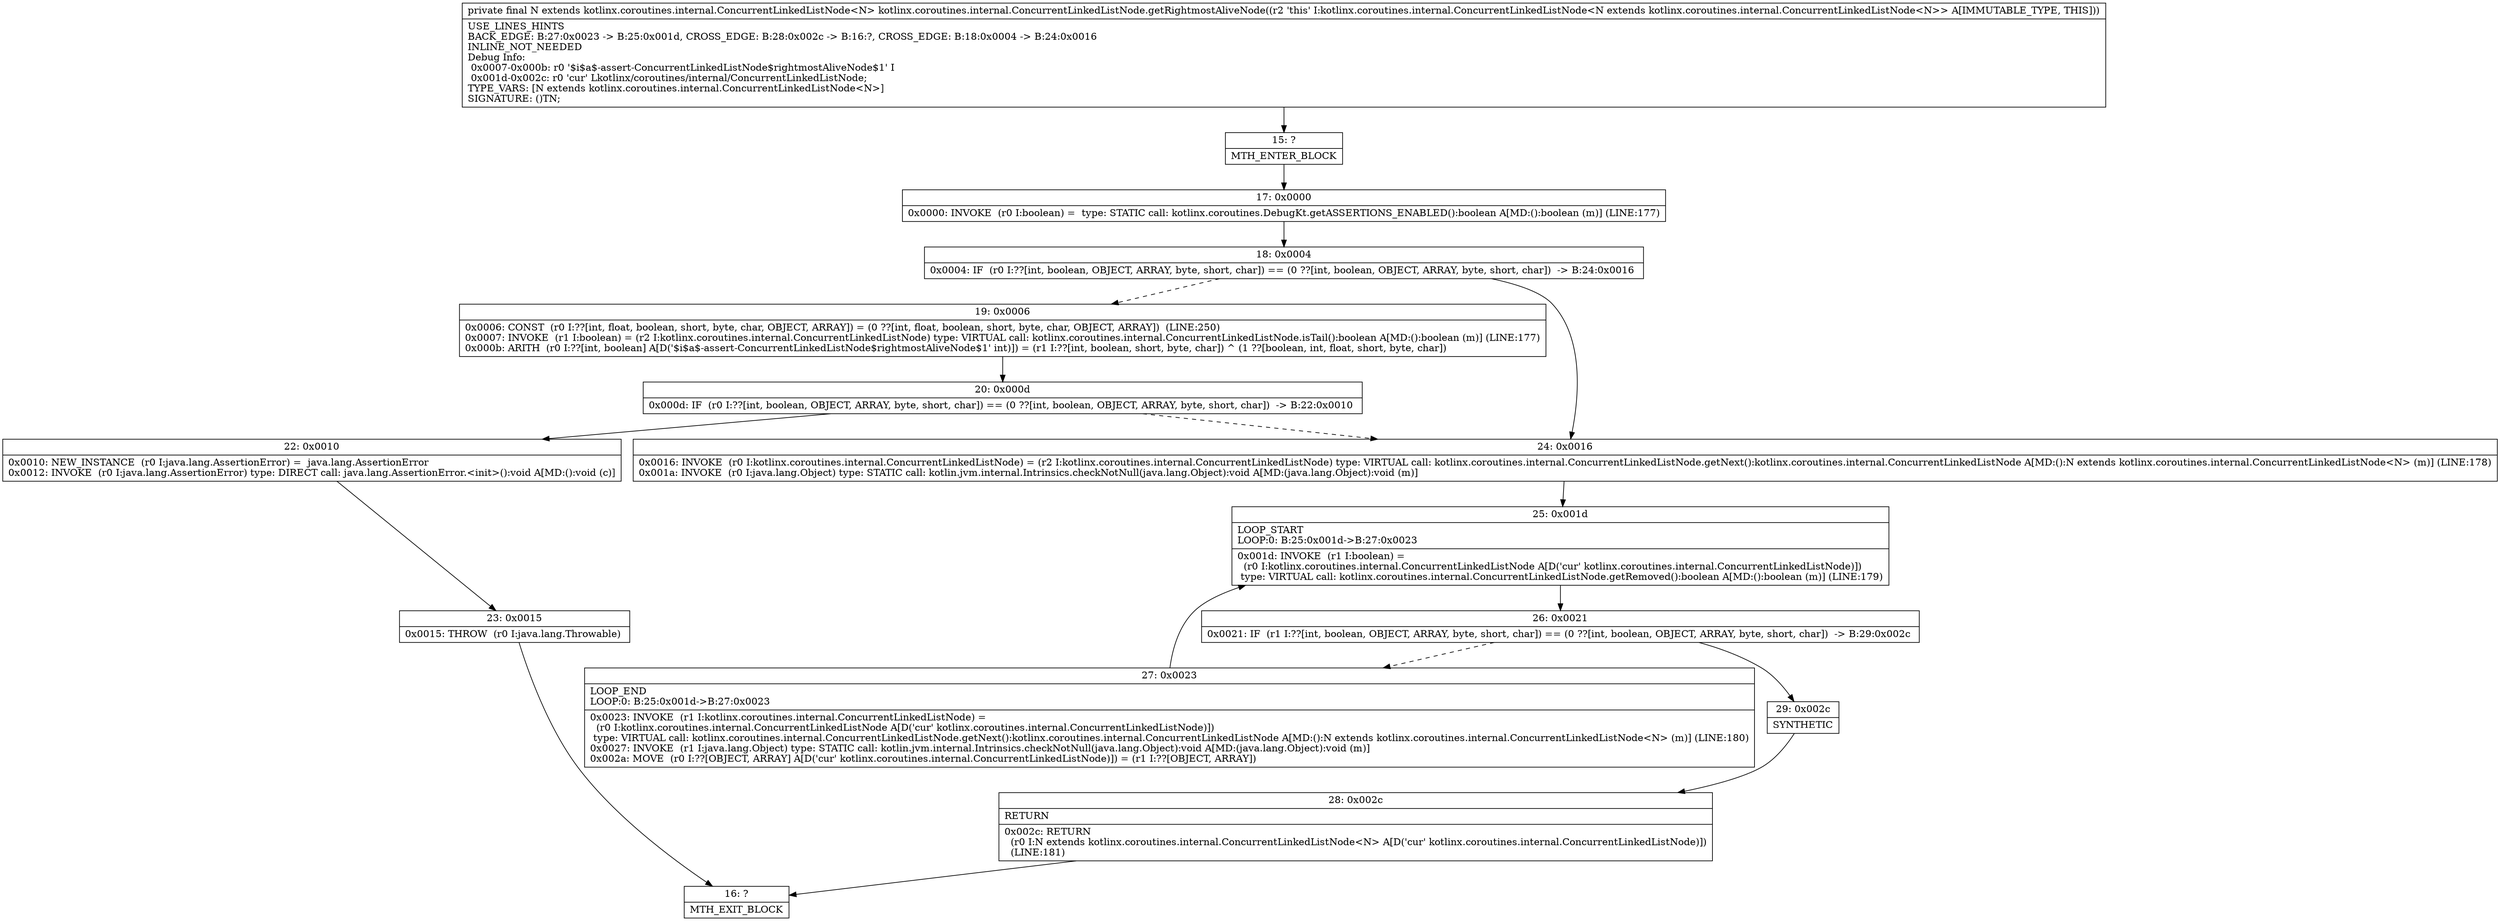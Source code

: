 digraph "CFG forkotlinx.coroutines.internal.ConcurrentLinkedListNode.getRightmostAliveNode()Lkotlinx\/coroutines\/internal\/ConcurrentLinkedListNode;" {
Node_15 [shape=record,label="{15\:\ ?|MTH_ENTER_BLOCK\l}"];
Node_17 [shape=record,label="{17\:\ 0x0000|0x0000: INVOKE  (r0 I:boolean) =  type: STATIC call: kotlinx.coroutines.DebugKt.getASSERTIONS_ENABLED():boolean A[MD:():boolean (m)] (LINE:177)\l}"];
Node_18 [shape=record,label="{18\:\ 0x0004|0x0004: IF  (r0 I:??[int, boolean, OBJECT, ARRAY, byte, short, char]) == (0 ??[int, boolean, OBJECT, ARRAY, byte, short, char])  \-\> B:24:0x0016 \l}"];
Node_19 [shape=record,label="{19\:\ 0x0006|0x0006: CONST  (r0 I:??[int, float, boolean, short, byte, char, OBJECT, ARRAY]) = (0 ??[int, float, boolean, short, byte, char, OBJECT, ARRAY])  (LINE:250)\l0x0007: INVOKE  (r1 I:boolean) = (r2 I:kotlinx.coroutines.internal.ConcurrentLinkedListNode) type: VIRTUAL call: kotlinx.coroutines.internal.ConcurrentLinkedListNode.isTail():boolean A[MD:():boolean (m)] (LINE:177)\l0x000b: ARITH  (r0 I:??[int, boolean] A[D('$i$a$\-assert\-ConcurrentLinkedListNode$rightmostAliveNode$1' int)]) = (r1 I:??[int, boolean, short, byte, char]) ^ (1 ??[boolean, int, float, short, byte, char]) \l}"];
Node_20 [shape=record,label="{20\:\ 0x000d|0x000d: IF  (r0 I:??[int, boolean, OBJECT, ARRAY, byte, short, char]) == (0 ??[int, boolean, OBJECT, ARRAY, byte, short, char])  \-\> B:22:0x0010 \l}"];
Node_22 [shape=record,label="{22\:\ 0x0010|0x0010: NEW_INSTANCE  (r0 I:java.lang.AssertionError) =  java.lang.AssertionError \l0x0012: INVOKE  (r0 I:java.lang.AssertionError) type: DIRECT call: java.lang.AssertionError.\<init\>():void A[MD:():void (c)]\l}"];
Node_23 [shape=record,label="{23\:\ 0x0015|0x0015: THROW  (r0 I:java.lang.Throwable) \l}"];
Node_16 [shape=record,label="{16\:\ ?|MTH_EXIT_BLOCK\l}"];
Node_24 [shape=record,label="{24\:\ 0x0016|0x0016: INVOKE  (r0 I:kotlinx.coroutines.internal.ConcurrentLinkedListNode) = (r2 I:kotlinx.coroutines.internal.ConcurrentLinkedListNode) type: VIRTUAL call: kotlinx.coroutines.internal.ConcurrentLinkedListNode.getNext():kotlinx.coroutines.internal.ConcurrentLinkedListNode A[MD:():N extends kotlinx.coroutines.internal.ConcurrentLinkedListNode\<N\> (m)] (LINE:178)\l0x001a: INVOKE  (r0 I:java.lang.Object) type: STATIC call: kotlin.jvm.internal.Intrinsics.checkNotNull(java.lang.Object):void A[MD:(java.lang.Object):void (m)]\l}"];
Node_25 [shape=record,label="{25\:\ 0x001d|LOOP_START\lLOOP:0: B:25:0x001d\-\>B:27:0x0023\l|0x001d: INVOKE  (r1 I:boolean) = \l  (r0 I:kotlinx.coroutines.internal.ConcurrentLinkedListNode A[D('cur' kotlinx.coroutines.internal.ConcurrentLinkedListNode)])\l type: VIRTUAL call: kotlinx.coroutines.internal.ConcurrentLinkedListNode.getRemoved():boolean A[MD:():boolean (m)] (LINE:179)\l}"];
Node_26 [shape=record,label="{26\:\ 0x0021|0x0021: IF  (r1 I:??[int, boolean, OBJECT, ARRAY, byte, short, char]) == (0 ??[int, boolean, OBJECT, ARRAY, byte, short, char])  \-\> B:29:0x002c \l}"];
Node_27 [shape=record,label="{27\:\ 0x0023|LOOP_END\lLOOP:0: B:25:0x001d\-\>B:27:0x0023\l|0x0023: INVOKE  (r1 I:kotlinx.coroutines.internal.ConcurrentLinkedListNode) = \l  (r0 I:kotlinx.coroutines.internal.ConcurrentLinkedListNode A[D('cur' kotlinx.coroutines.internal.ConcurrentLinkedListNode)])\l type: VIRTUAL call: kotlinx.coroutines.internal.ConcurrentLinkedListNode.getNext():kotlinx.coroutines.internal.ConcurrentLinkedListNode A[MD:():N extends kotlinx.coroutines.internal.ConcurrentLinkedListNode\<N\> (m)] (LINE:180)\l0x0027: INVOKE  (r1 I:java.lang.Object) type: STATIC call: kotlin.jvm.internal.Intrinsics.checkNotNull(java.lang.Object):void A[MD:(java.lang.Object):void (m)]\l0x002a: MOVE  (r0 I:??[OBJECT, ARRAY] A[D('cur' kotlinx.coroutines.internal.ConcurrentLinkedListNode)]) = (r1 I:??[OBJECT, ARRAY]) \l}"];
Node_29 [shape=record,label="{29\:\ 0x002c|SYNTHETIC\l}"];
Node_28 [shape=record,label="{28\:\ 0x002c|RETURN\l|0x002c: RETURN  \l  (r0 I:N extends kotlinx.coroutines.internal.ConcurrentLinkedListNode\<N\> A[D('cur' kotlinx.coroutines.internal.ConcurrentLinkedListNode)])\l  (LINE:181)\l}"];
MethodNode[shape=record,label="{private final N extends kotlinx.coroutines.internal.ConcurrentLinkedListNode\<N\> kotlinx.coroutines.internal.ConcurrentLinkedListNode.getRightmostAliveNode((r2 'this' I:kotlinx.coroutines.internal.ConcurrentLinkedListNode\<N extends kotlinx.coroutines.internal.ConcurrentLinkedListNode\<N\>\> A[IMMUTABLE_TYPE, THIS]))  | USE_LINES_HINTS\lBACK_EDGE: B:27:0x0023 \-\> B:25:0x001d, CROSS_EDGE: B:28:0x002c \-\> B:16:?, CROSS_EDGE: B:18:0x0004 \-\> B:24:0x0016\lINLINE_NOT_NEEDED\lDebug Info:\l  0x0007\-0x000b: r0 '$i$a$\-assert\-ConcurrentLinkedListNode$rightmostAliveNode$1' I\l  0x001d\-0x002c: r0 'cur' Lkotlinx\/coroutines\/internal\/ConcurrentLinkedListNode;\lTYPE_VARS: [N extends kotlinx.coroutines.internal.ConcurrentLinkedListNode\<N\>]\lSIGNATURE: ()TN;\l}"];
MethodNode -> Node_15;Node_15 -> Node_17;
Node_17 -> Node_18;
Node_18 -> Node_19[style=dashed];
Node_18 -> Node_24;
Node_19 -> Node_20;
Node_20 -> Node_22;
Node_20 -> Node_24[style=dashed];
Node_22 -> Node_23;
Node_23 -> Node_16;
Node_24 -> Node_25;
Node_25 -> Node_26;
Node_26 -> Node_27[style=dashed];
Node_26 -> Node_29;
Node_27 -> Node_25;
Node_29 -> Node_28;
Node_28 -> Node_16;
}


